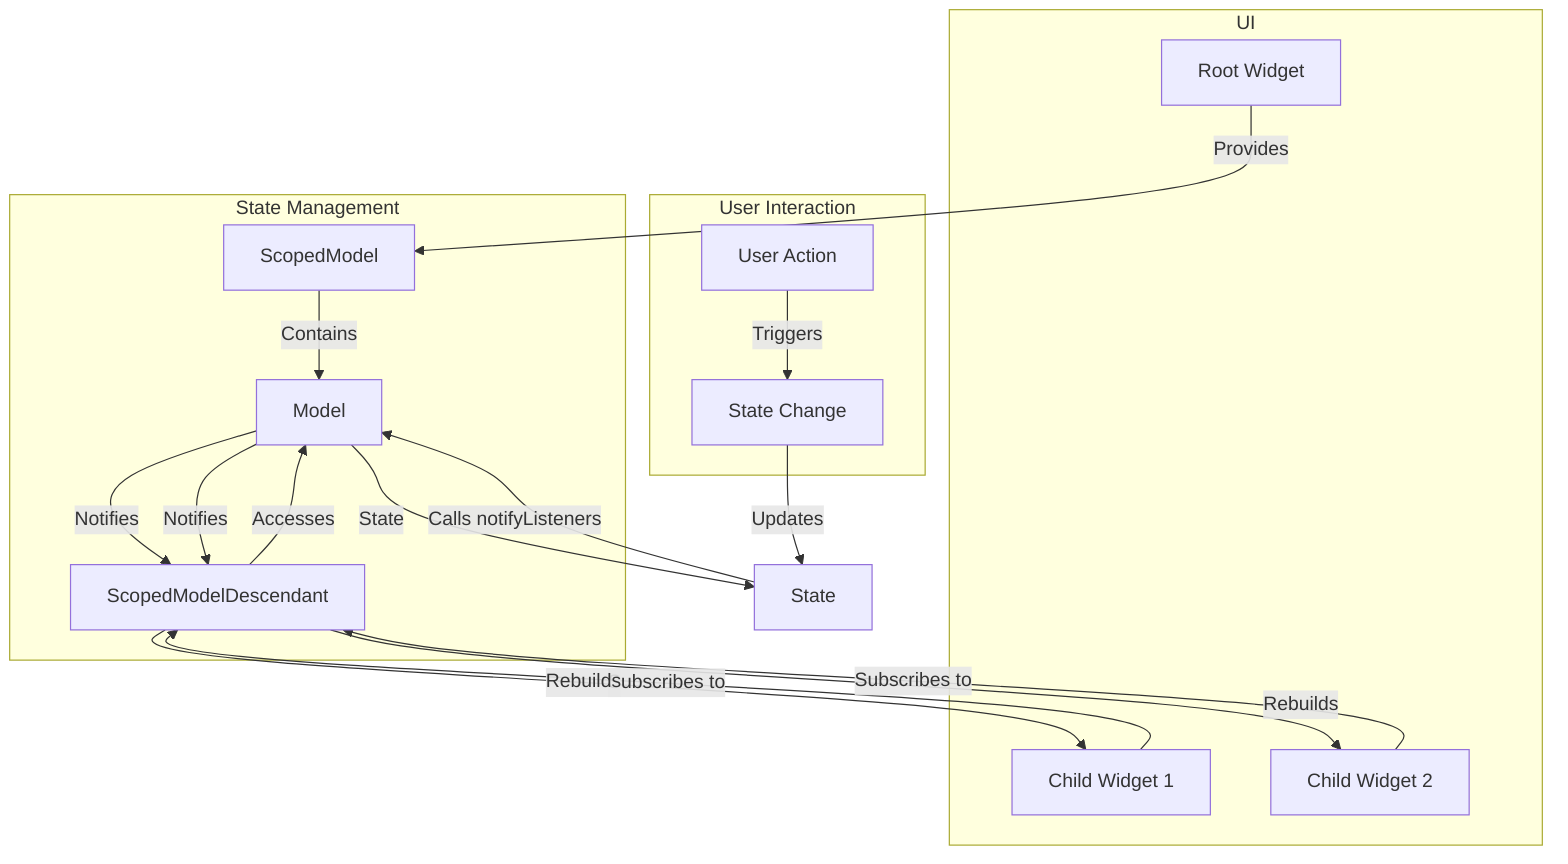 graph TD
    subgraph UI
        A[Root Widget]
        B[Child Widget 1]
        C[Child Widget 2]
    end
    
    subgraph State Management
        D[Model]
        E[ScopedModel]
        F[ScopedModelDescendant]
    end

    A -->|Provides| E
    E -->|Contains| D
    D -->|State| G[State]
    B -->|Subscribes to| F
    C -->|Subscribes to| F
    F -->|Accesses| D
    D -->|Notifies| F
    F -->|Rebuilds| B
    F -->|Rebuilds| C

    subgraph User Interaction
        H[User Action]
        I[State Change]
    end

    H -->|Triggers| I
    I -->|Updates| G
    G -->|Calls notifyListeners| D
    D -->|Notifies| F
